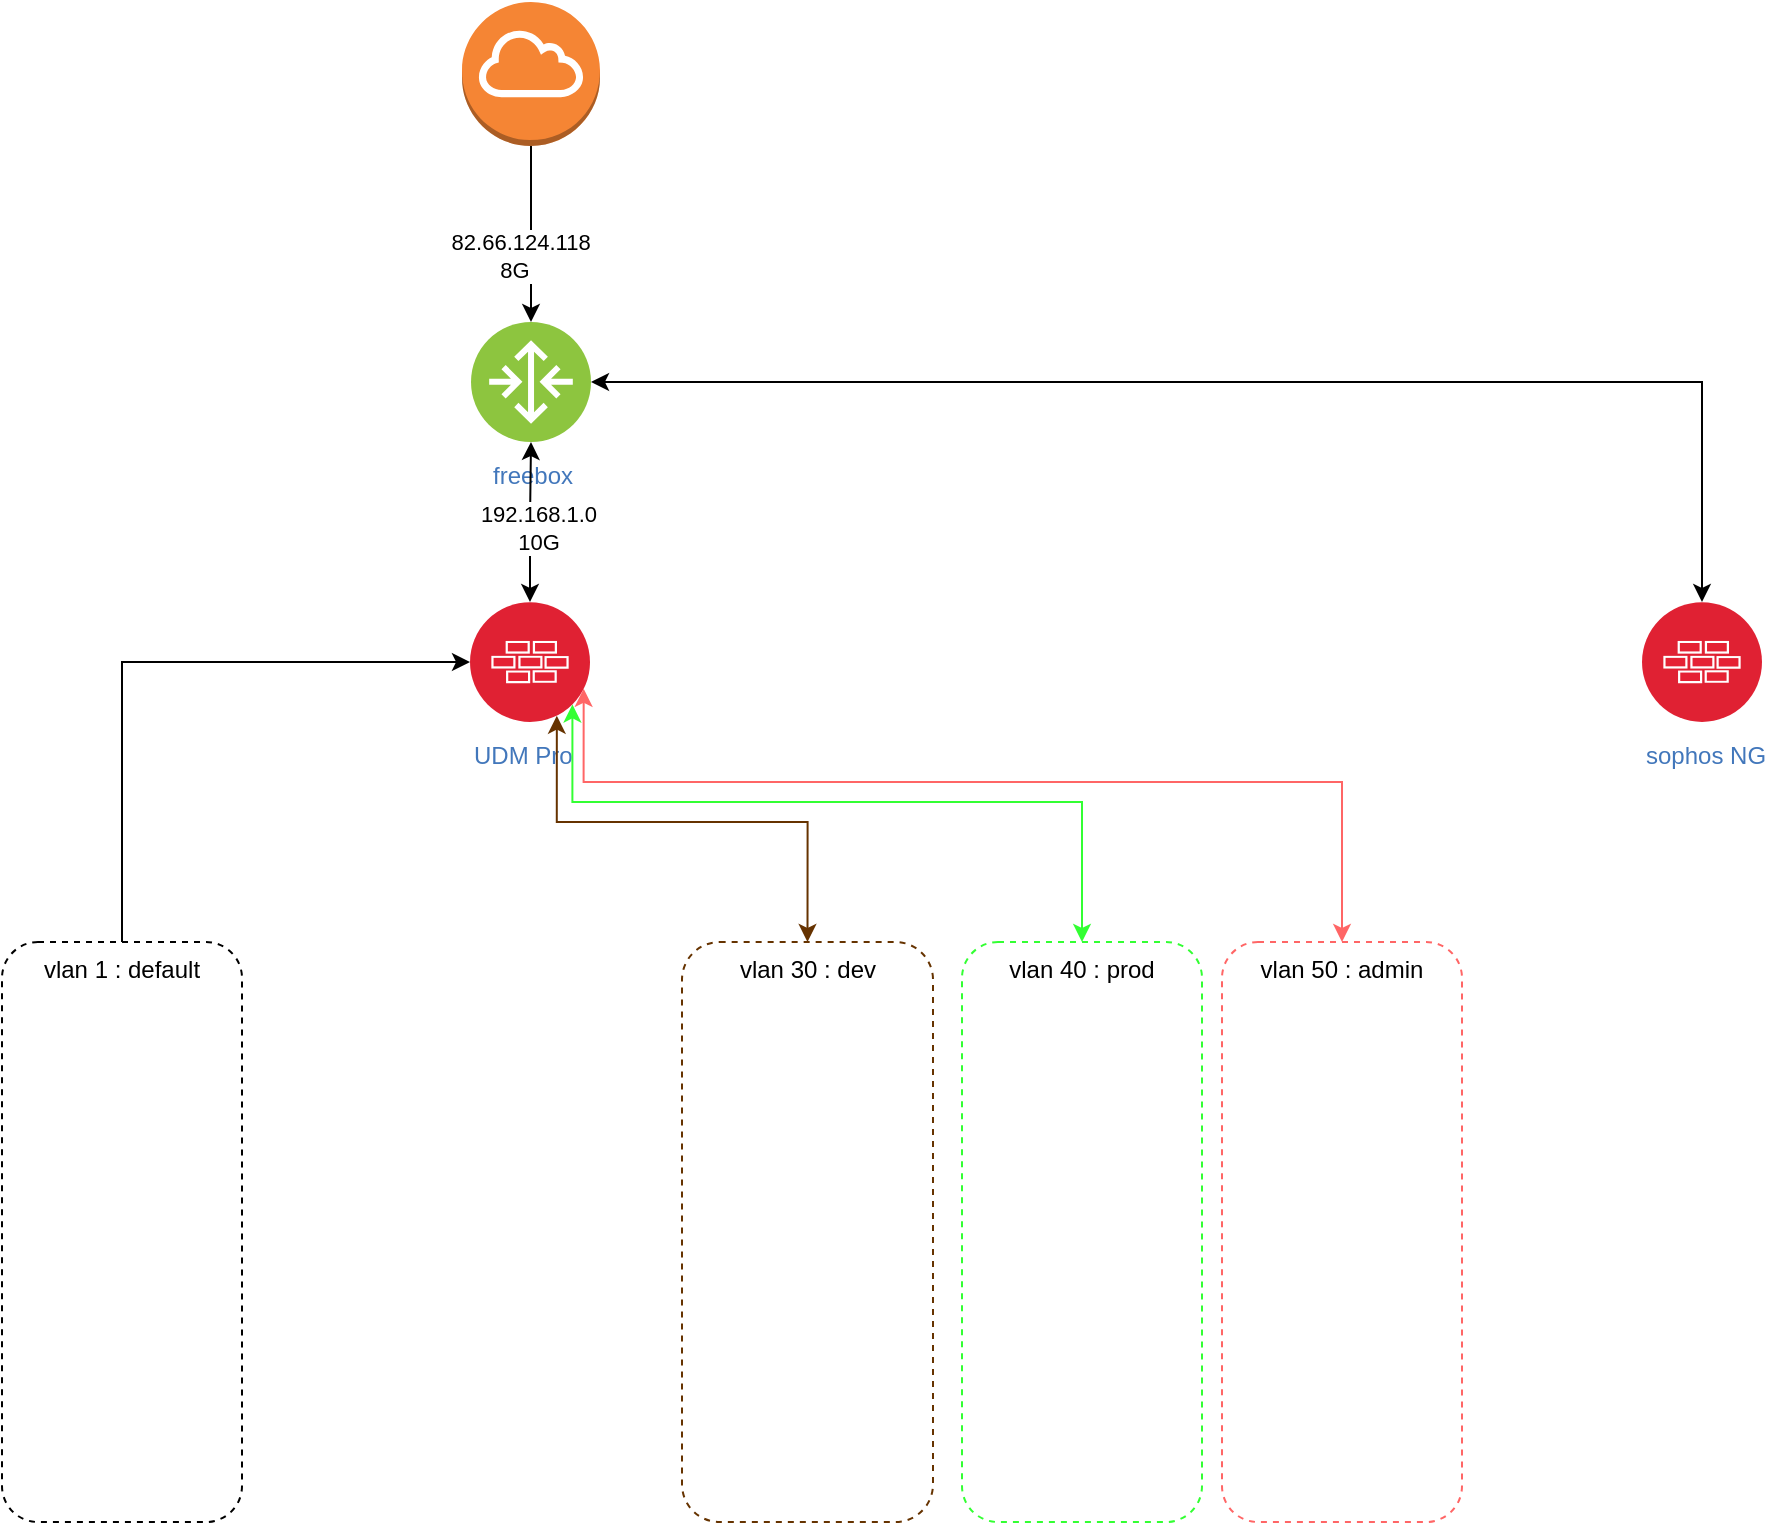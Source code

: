 <mxfile version="24.7.16">
  <diagram id="l8hXMBHkgcEJcSW0mbfh" name="Page-1">
    <mxGraphModel dx="1434" dy="746" grid="1" gridSize="10" guides="1" tooltips="1" connect="1" arrows="1" fold="1" page="1" pageScale="1" pageWidth="1169" pageHeight="827" math="0" shadow="0">
      <root>
        <mxCell id="0" />
        <mxCell id="1" parent="0" />
        <mxCell id="ux1TDay7jxKqDuDctKWS-1" value="&lt;div&gt;freebox&lt;/div&gt;&lt;div&gt;&lt;br&gt;&lt;/div&gt;" style="image;aspect=fixed;perimeter=ellipsePerimeter;html=1;align=center;shadow=0;dashed=0;fontColor=#4277BB;labelBackgroundColor=default;fontSize=12;spacingTop=3;image=img/lib/ibm/vpc/Router.svg;" vertex="1" parent="1">
          <mxGeometry x="294.5" y="170" width="60" height="60" as="geometry" />
        </mxCell>
        <mxCell id="ux1TDay7jxKqDuDctKWS-7" value="" style="edgeStyle=orthogonalEdgeStyle;rounded=0;orthogonalLoop=1;jettySize=auto;html=1;startArrow=classic;startFill=1;endArrow=classic;endFill=1;" edge="1" parent="1" source="ux1TDay7jxKqDuDctKWS-2" target="ux1TDay7jxKqDuDctKWS-1">
          <mxGeometry relative="1" as="geometry" />
        </mxCell>
        <mxCell id="ux1TDay7jxKqDuDctKWS-8" value="192.168.1.0&lt;br&gt;10G" style="edgeLabel;html=1;align=center;verticalAlign=middle;resizable=0;points=[];" vertex="1" connectable="0" parent="ux1TDay7jxKqDuDctKWS-7">
          <mxGeometry x="0.109" y="1" relative="1" as="geometry">
            <mxPoint x="4" y="7" as="offset" />
          </mxGeometry>
        </mxCell>
        <mxCell id="ux1TDay7jxKqDuDctKWS-19" value="" style="edgeStyle=orthogonalEdgeStyle;rounded=0;orthogonalLoop=1;jettySize=auto;html=1;endArrow=none;endFill=0;startArrow=classic;startFill=1;" edge="1" parent="1" source="ux1TDay7jxKqDuDctKWS-2" target="ux1TDay7jxKqDuDctKWS-18">
          <mxGeometry relative="1" as="geometry" />
        </mxCell>
        <mxCell id="ux1TDay7jxKqDuDctKWS-2" value="&lt;div style=&quot;padding-left: 0px; padding-bottom: 0px;&quot; align=&quot;left&quot;&gt;UDM Pro&lt;/div&gt;" style="image;aspect=fixed;perimeter=ellipsePerimeter;html=1;align=left;shadow=0;dashed=0;fontColor=#4277BB;labelBackgroundColor=default;fontSize=12;spacingTop=3;image=img/lib/ibm/security/firewall.svg;" vertex="1" parent="1">
          <mxGeometry x="294" y="310" width="60" height="60" as="geometry" />
        </mxCell>
        <mxCell id="ux1TDay7jxKqDuDctKWS-12" value="" style="edgeStyle=orthogonalEdgeStyle;rounded=0;orthogonalLoop=1;jettySize=auto;html=1;" edge="1" parent="1" source="ux1TDay7jxKqDuDctKWS-11" target="ux1TDay7jxKqDuDctKWS-1">
          <mxGeometry relative="1" as="geometry" />
        </mxCell>
        <mxCell id="ux1TDay7jxKqDuDctKWS-13" value="&lt;span class=&quot;tooltip&quot;&gt;&lt;/span&gt;&amp;nbsp; &lt;span id=&quot;ipv4&quot; class=&quot;address&quot;&gt;82.66.124.118&lt;/span&gt;&lt;br&gt;8G" style="edgeLabel;html=1;align=center;verticalAlign=middle;resizable=0;points=[];" vertex="1" connectable="0" parent="ux1TDay7jxKqDuDctKWS-12">
          <mxGeometry x="0.03" y="-1" relative="1" as="geometry">
            <mxPoint x="-8" y="9" as="offset" />
          </mxGeometry>
        </mxCell>
        <mxCell id="ux1TDay7jxKqDuDctKWS-11" value="" style="outlineConnect=0;dashed=0;verticalLabelPosition=bottom;verticalAlign=top;align=center;html=1;shape=mxgraph.aws3.internet_gateway;fillColor=#F58534;gradientColor=none;" vertex="1" parent="1">
          <mxGeometry x="290" y="10" width="69" height="72" as="geometry" />
        </mxCell>
        <mxCell id="ux1TDay7jxKqDuDctKWS-15" value="vlan 50 : admin" style="fillColor=none;strokeColor=#FF6666;verticalAlign=top;fontStyle=0;whiteSpace=wrap;html=1;dashed=1;glass=0;rounded=1;" vertex="1" parent="1">
          <mxGeometry x="670" y="480" width="120" height="290" as="geometry" />
        </mxCell>
        <mxCell id="ux1TDay7jxKqDuDctKWS-16" value="vlan 40 : prod" style="fillColor=none;strokeColor=#33FF33;verticalAlign=top;fontStyle=0;whiteSpace=wrap;html=1;dashed=1;glass=0;rounded=1;" vertex="1" parent="1">
          <mxGeometry x="540" y="480" width="120" height="290" as="geometry" />
        </mxCell>
        <mxCell id="ux1TDay7jxKqDuDctKWS-17" value="vlan 30 : dev" style="fillColor=none;strokeColor=#663300;verticalAlign=top;fontStyle=0;whiteSpace=wrap;html=1;dashed=1;glass=0;rounded=1;" vertex="1" parent="1">
          <mxGeometry x="400" y="480" width="125.5" height="290" as="geometry" />
        </mxCell>
        <mxCell id="ux1TDay7jxKqDuDctKWS-18" value="vlan 1 : default" style="fillColor=none;strokeColor=#000000;verticalAlign=top;fontStyle=0;whiteSpace=wrap;html=1;dashed=1;glass=0;rounded=1;" vertex="1" parent="1">
          <mxGeometry x="60" y="480" width="120" height="290" as="geometry" />
        </mxCell>
        <mxCell id="ux1TDay7jxKqDuDctKWS-20" value="" style="endArrow=classic;html=1;rounded=0;entryX=0.75;entryY=1;entryDx=0;entryDy=0;exitX=0.5;exitY=0;exitDx=0;exitDy=0;edgeStyle=orthogonalEdgeStyle;startArrow=classic;startFill=1;endFill=1;strokeColor=#663300;" edge="1" parent="1" source="ux1TDay7jxKqDuDctKWS-17" target="ux1TDay7jxKqDuDctKWS-2">
          <mxGeometry width="50" height="50" relative="1" as="geometry">
            <mxPoint x="350" y="460" as="sourcePoint" />
            <mxPoint x="400" y="410" as="targetPoint" />
            <Array as="points">
              <mxPoint x="463" y="420" />
              <mxPoint x="337" y="420" />
            </Array>
          </mxGeometry>
        </mxCell>
        <mxCell id="ux1TDay7jxKqDuDctKWS-21" value="" style="endArrow=classic;html=1;rounded=0;exitX=0.5;exitY=0;exitDx=0;exitDy=0;entryX=1;entryY=1;entryDx=0;entryDy=0;edgeStyle=orthogonalEdgeStyle;startArrow=classic;startFill=1;endFill=1;strokeColor=#33FF33;" edge="1" parent="1" source="ux1TDay7jxKqDuDctKWS-16" target="ux1TDay7jxKqDuDctKWS-2">
          <mxGeometry width="50" height="50" relative="1" as="geometry">
            <mxPoint x="560" y="380" as="sourcePoint" />
            <mxPoint x="610" y="330" as="targetPoint" />
            <Array as="points">
              <mxPoint x="600" y="410" />
              <mxPoint x="345" y="410" />
            </Array>
          </mxGeometry>
        </mxCell>
        <mxCell id="ux1TDay7jxKqDuDctKWS-22" value="" style="endArrow=classic;html=1;rounded=0;entryX=1;entryY=0.75;entryDx=0;entryDy=0;exitX=0.5;exitY=0;exitDx=0;exitDy=0;edgeStyle=orthogonalEdgeStyle;startArrow=classic;startFill=1;endFill=1;strokeColor=#FF6666;" edge="1" parent="1" source="ux1TDay7jxKqDuDctKWS-15" target="ux1TDay7jxKqDuDctKWS-2">
          <mxGeometry width="50" height="50" relative="1" as="geometry">
            <mxPoint x="460" y="380" as="sourcePoint" />
            <mxPoint x="510" y="330" as="targetPoint" />
            <Array as="points">
              <mxPoint x="730" y="400" />
              <mxPoint x="351" y="400" />
            </Array>
          </mxGeometry>
        </mxCell>
        <mxCell id="ux1TDay7jxKqDuDctKWS-25" value="" style="edgeStyle=orthogonalEdgeStyle;rounded=0;orthogonalLoop=1;jettySize=auto;html=1;startArrow=classic;startFill=1;" edge="1" parent="1" source="ux1TDay7jxKqDuDctKWS-24" target="ux1TDay7jxKqDuDctKWS-1">
          <mxGeometry relative="1" as="geometry">
            <Array as="points">
              <mxPoint x="910" y="200" />
            </Array>
          </mxGeometry>
        </mxCell>
        <mxCell id="ux1TDay7jxKqDuDctKWS-24" value="sophos NG" style="image;aspect=fixed;perimeter=ellipsePerimeter;html=1;align=left;shadow=0;dashed=0;fontColor=#4277BB;labelBackgroundColor=default;fontSize=12;spacingTop=3;image=img/lib/ibm/security/firewall.svg;" vertex="1" parent="1">
          <mxGeometry x="880" y="310" width="60" height="60" as="geometry" />
        </mxCell>
      </root>
    </mxGraphModel>
  </diagram>
</mxfile>
